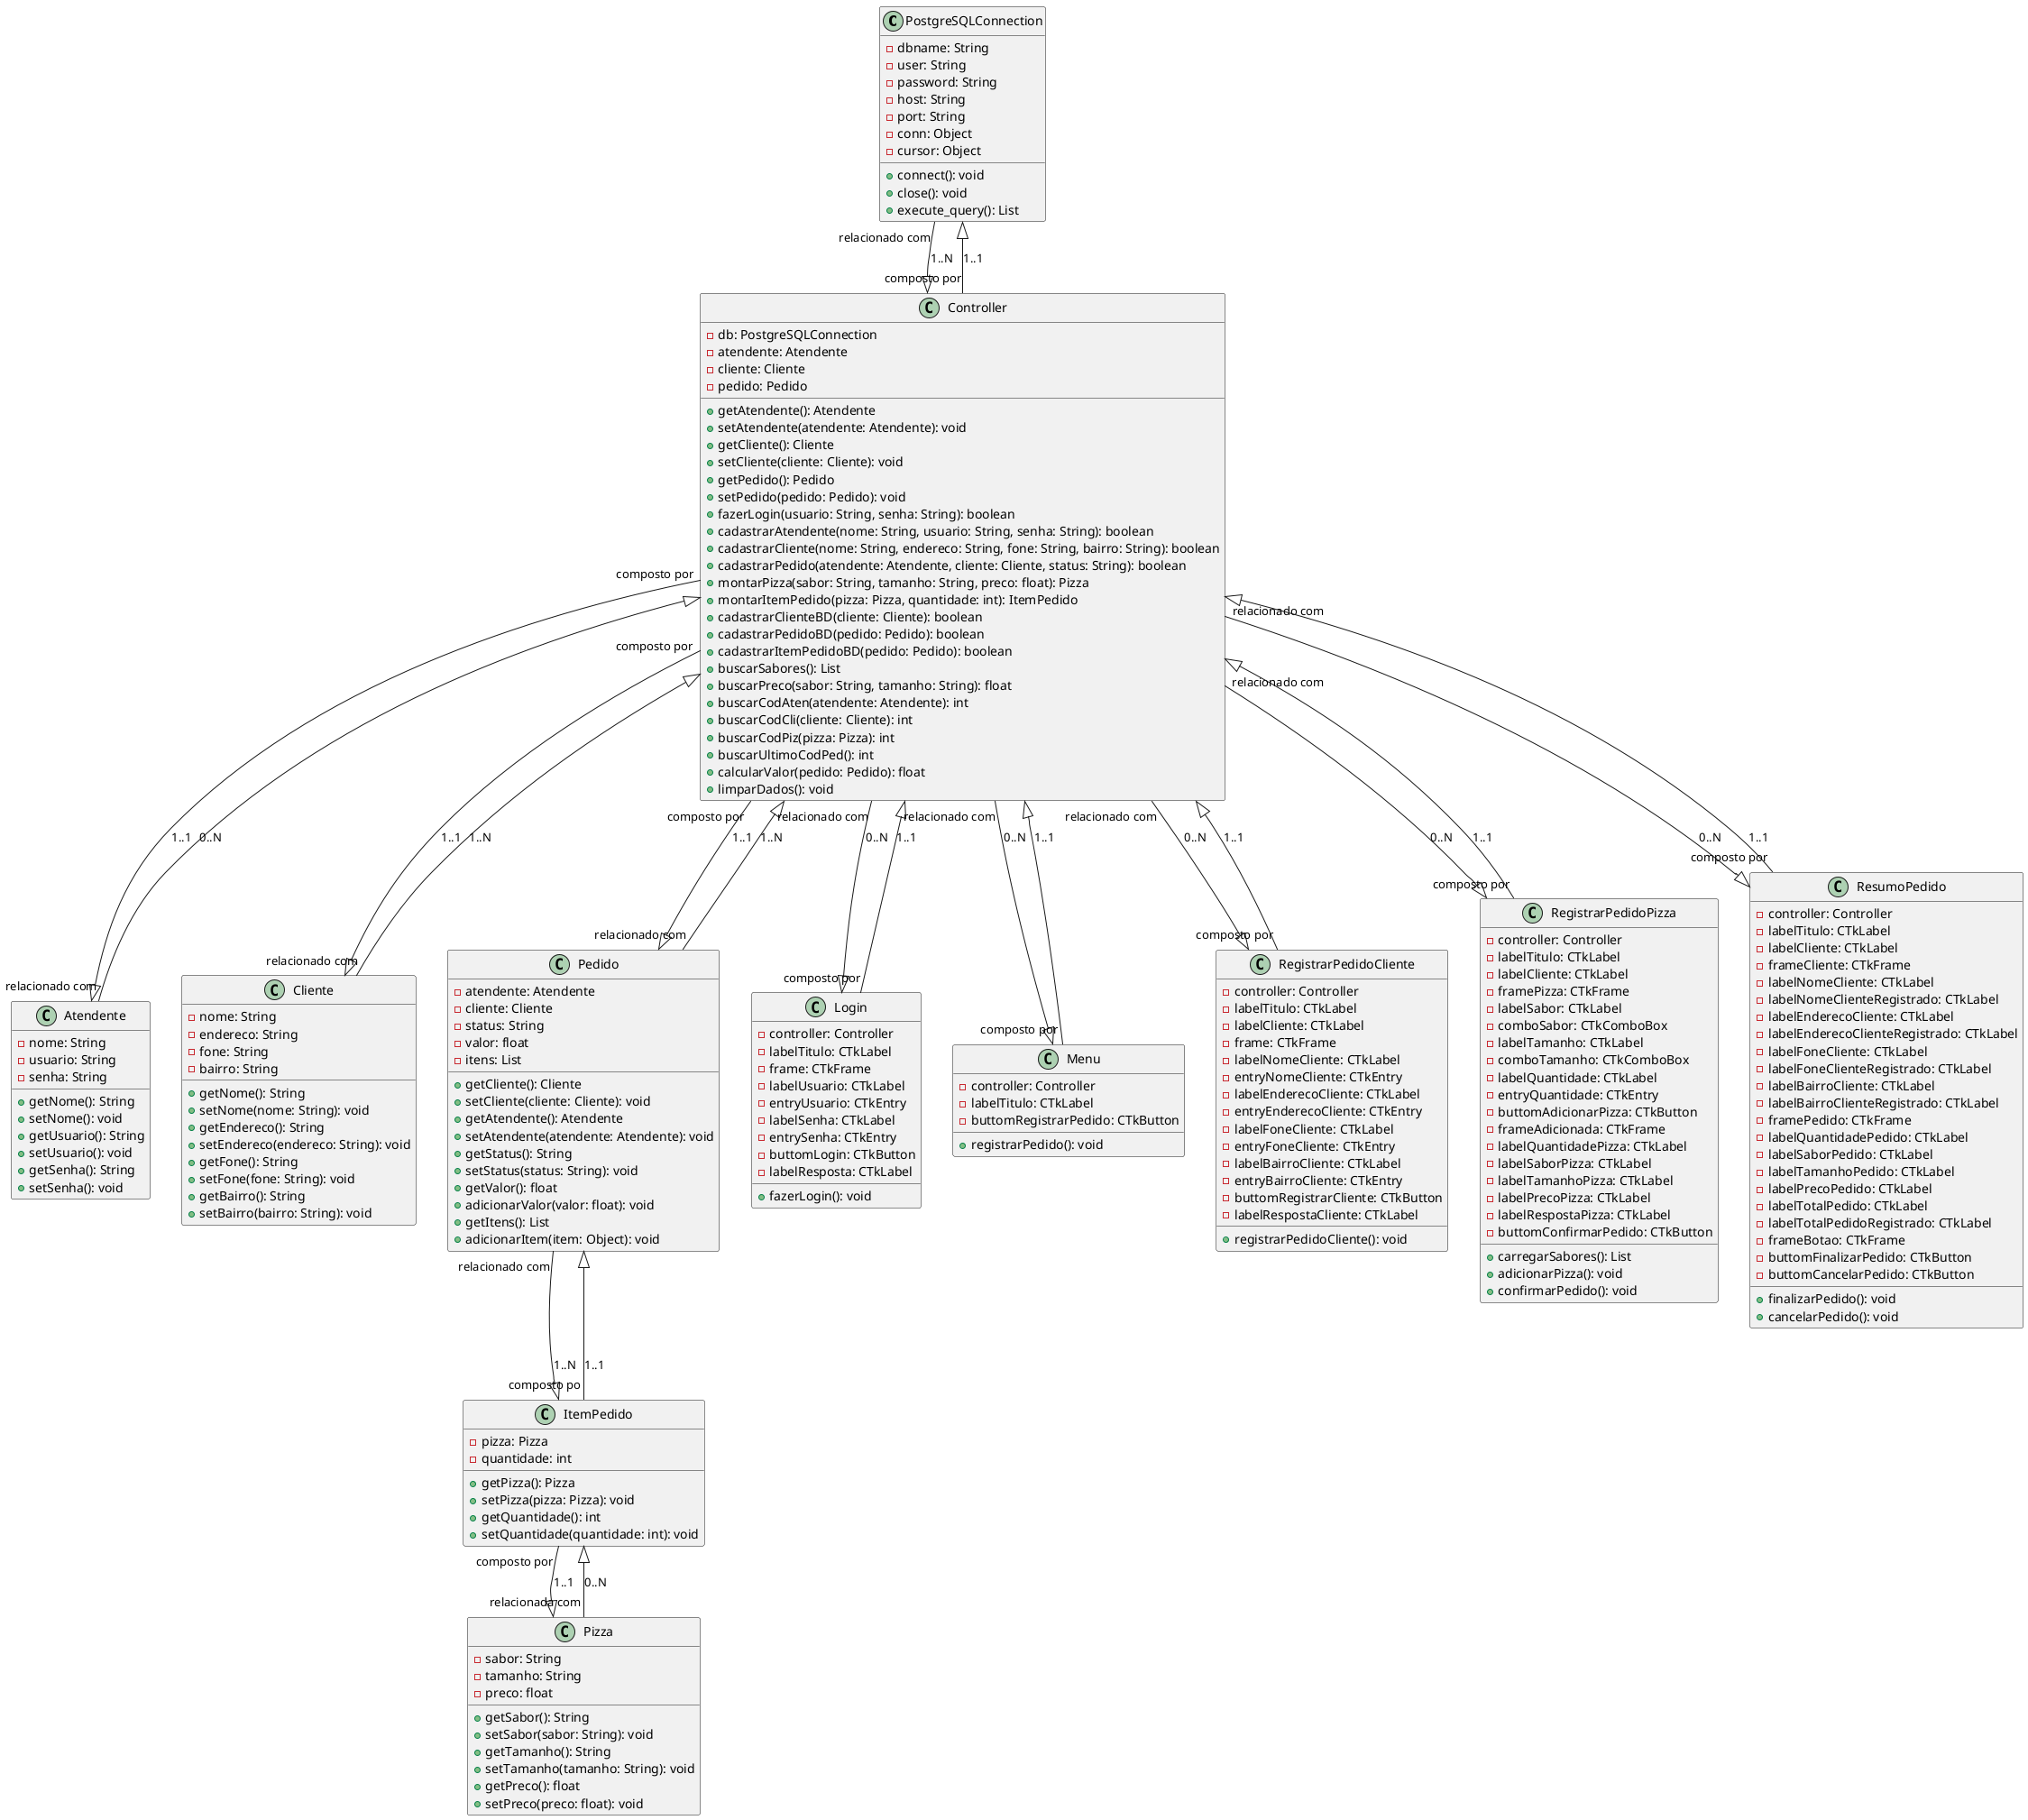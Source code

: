 @startuml diagramaClasse
class PostgreSQLConnection{
    - dbname: String
    - user: String
    - password: String
    - host: String
    - port: String
    - conn: Object
    - cursor: Object

    + connect(): void
    + close(): void
    + execute_query(): List
}

class Atendente{
    - nome: String
    - usuario: String
    - senha: String

    + getNome(): String
    + setNome(): void
    + getUsuario(): String
    + setUsuario(): void
    + getSenha(): String
    + setSenha(): void
}

class Cliente {
    - nome: String
    - endereco: String
    - fone: String
    - bairro: String

    + getNome(): String
    + setNome(nome: String): void
    + getEndereco(): String
    + setEndereco(endereco: String): void
    + getFone(): String
    + setFone(fone: String): void
    + getBairro(): String
    + setBairro(bairro: String): void
}

class Pizza {
    - sabor: String
    - tamanho: String
    - preco: float

    + getSabor(): String
    + setSabor(sabor: String): void
    + getTamanho(): String
    + setTamanho(tamanho: String): void
    + getPreco(): float
    + setPreco(preco: float): void
}

class Pedido {
    - atendente: Atendente
    - cliente: Cliente
    - status: String
    - valor: float
    - itens: List
  
    + getCliente(): Cliente
    + setCliente(cliente: Cliente): void
    + getAtendente(): Atendente
    + setAtendente(atendente: Atendente): void
    + getStatus(): String
    + setStatus(status: String): void
    + getValor(): float
    + adicionarValor(valor: float): void
    + getItens(): List
    + adicionarItem(item: Object): void
}

class ItemPedido {
    - pizza: Pizza
    - quantidade: int

    + getPizza(): Pizza
    + setPizza(pizza: Pizza): void
    + getQuantidade(): int
    + setQuantidade(quantidade: int): void
}

class Controller {
    - db: PostgreSQLConnection
    - atendente: Atendente
    - cliente: Cliente
    - pedido: Pedido

    + getAtendente(): Atendente
    + setAtendente(atendente: Atendente): void
    + getCliente(): Cliente
    + setCliente(cliente: Cliente): void
    + getPedido(): Pedido
    + setPedido(pedido: Pedido): void
    + fazerLogin(usuario: String, senha: String): boolean
    + cadastrarAtendente(nome: String, usuario: String, senha: String): boolean
    + cadastrarCliente(nome: String, endereco: String, fone: String, bairro: String): boolean
    + cadastrarPedido(atendente: Atendente, cliente: Cliente, status: String): boolean
    + montarPizza(sabor: String, tamanho: String, preco: float): Pizza
    + montarItemPedido(pizza: Pizza, quantidade: int): ItemPedido
    + cadastrarClienteBD(cliente: Cliente): boolean
    + cadastrarPedidoBD(pedido: Pedido): boolean
    + cadastrarItemPedidoBD(pedido: Pedido): boolean
    + buscarSabores(): List
    + buscarPreco(sabor: String, tamanho: String): float
    + buscarCodAten(atendente: Atendente): int
    + buscarCodCli(cliente: Cliente): int
    + buscarCodPiz(pizza: Pizza): int
    + buscarUltimoCodPed(): int
    + calcularValor(pedido: Pedido): float
    + limparDados(): void
}

class Login {
    - controller: Controller
    - labelTitulo: CTkLabel
    - frame: CTkFrame
    - labelUsuario: CTkLabel
    - entryUsuario: CTkEntry
    - labelSenha: CTkLabel
    - entrySenha: CTkEntry
    - buttomLogin: CTkButton
    - labelResposta: CTkLabel

    + fazerLogin(): void
}

class Menu {
    - controller: Controller
    - labelTitulo: CTkLabel
    - buttomRegistrarPedido: CTkButton

    + registrarPedido(): void
}

class RegistrarPedidoCliente {
    - controller: Controller
    - labelTitulo: CTkLabel
    - labelCliente: CTkLabel
    - frame: CTkFrame
    - labelNomeCliente: CTkLabel
    - entryNomeCliente: CTkEntry
    - labelEnderecoCliente: CTkLabel
    - entryEnderecoCliente: CTkEntry
    - labelFoneCliente: CTkLabel
    - entryFoneCliente: CTkEntry
    - labelBairroCliente: CTkLabel
    - entryBairroCliente: CTkEntry
    - buttomRegistrarCliente: CTkButton
    - labelRespostaCliente: CTkLabel

    + registrarPedidoCliente(): void
}

class RegistrarPedidoPizza {
    - controller: Controller
    - labelTitulo: CTkLabel
    - labelCliente: CTkLabel
    - framePizza: CTkFrame
    - labelSabor: CTkLabel
    - comboSabor: CTkComboBox
    - labelTamanho: CTkLabel
    - comboTamanho: CTkComboBox
    - labelQuantidade: CTkLabel
    - entryQuantidade: CTkEntry
    - buttomAdicionarPizza: CTkButton
    - frameAdicionada: CTkFrame
    - labelQuantidadePizza: CTkLabel
    - labelSaborPizza: CTkLabel
    - labelTamanhoPizza: CTkLabel
    - labelPrecoPizza: CTkLabel
    - labelRespostaPizza: CTkLabel
    - buttomConfirmarPedido: CTkButton

    + carregarSabores(): List
    + adicionarPizza(): void
    + confirmarPedido(): void
}

class ResumoPedido {
    - controller: Controller
    - labelTitulo: CTkLabel
    - labelCliente: CTkLabel
    - frameCliente: CTkFrame
    - labelNomeCliente: CTkLabel
    - labelNomeClienteRegistrado: CTkLabel
    - labelEnderecoCliente: CTkLabel
    - labelEnderecoClienteRegistrado: CTkLabel
    - labelFoneCliente: CTkLabel
    - labelFoneClienteRegistrado: CTkLabel
    - labelBairroCliente: CTkLabel
    - labelBairroClienteRegistrado: CTkLabel
    - framePedido: CTkFrame
    - labelQuantidadePedido: CTkLabel
    - labelSaborPedido: CTkLabel
    - labelTamanhoPedido: CTkLabel
    - labelPrecoPedido: CTkLabel
    - labelTotalPedido: CTkLabel
    - labelTotalPedidoRegistrado: CTkLabel
    - frameBotao: CTkFrame
    - buttomFinalizarPedido: CTkButton
    - buttomCancelarPedido: CTkButton

    + finalizarPedido(): void
    + cancelarPedido(): void
}

PostgreSQLConnection --|> Controller: "relacionado com" (1..N)
Controller --|> PostgreSQLConnection: "composto por" (1..1)
Atendente --|> Controller: "relacionado com" (0..N)
Controller --|> Atendente: "composto por" (1..1)
Cliente --|> Controller: "relacionado com" (1..N)
Controller --|> Cliente: "composto por" (1..1)
Pedido --|> Controller: "relacionado com" (1..N)
Controller --|> Pedido: "composto por" (1..1)
ItemPedido --|> Pedido: "composto po" (1..1)
Pedido --|> ItemPedido: "relacionado com" (1..N)
ItemPedido --|> Pizza: "composto por" (1..1)
Pizza --|> ItemPedido: "relacionada com" (0..N)
Controller --|> Login: "relacionado com" (0..N)
Login --|> Controller: "composto por" (1..1)
Controller --|> Menu: "relacionado com" (0..N)
Menu --|> Controller: "composto por" (1..1)
Controller --|> RegistrarPedidoCliente: "relacionado com" (0..N)
RegistrarPedidoCliente --|> Controller: "composto por" (1..1)
Controller --|> RegistrarPedidoPizza: "relacionado com" (0..N)
RegistrarPedidoPizza --|> Controller: "composto por" (1..1)
Controller --|> ResumoPedido: "relacionado com" (0..N)
ResumoPedido --|> Controller: "composto por" (1..1)
@enduml
